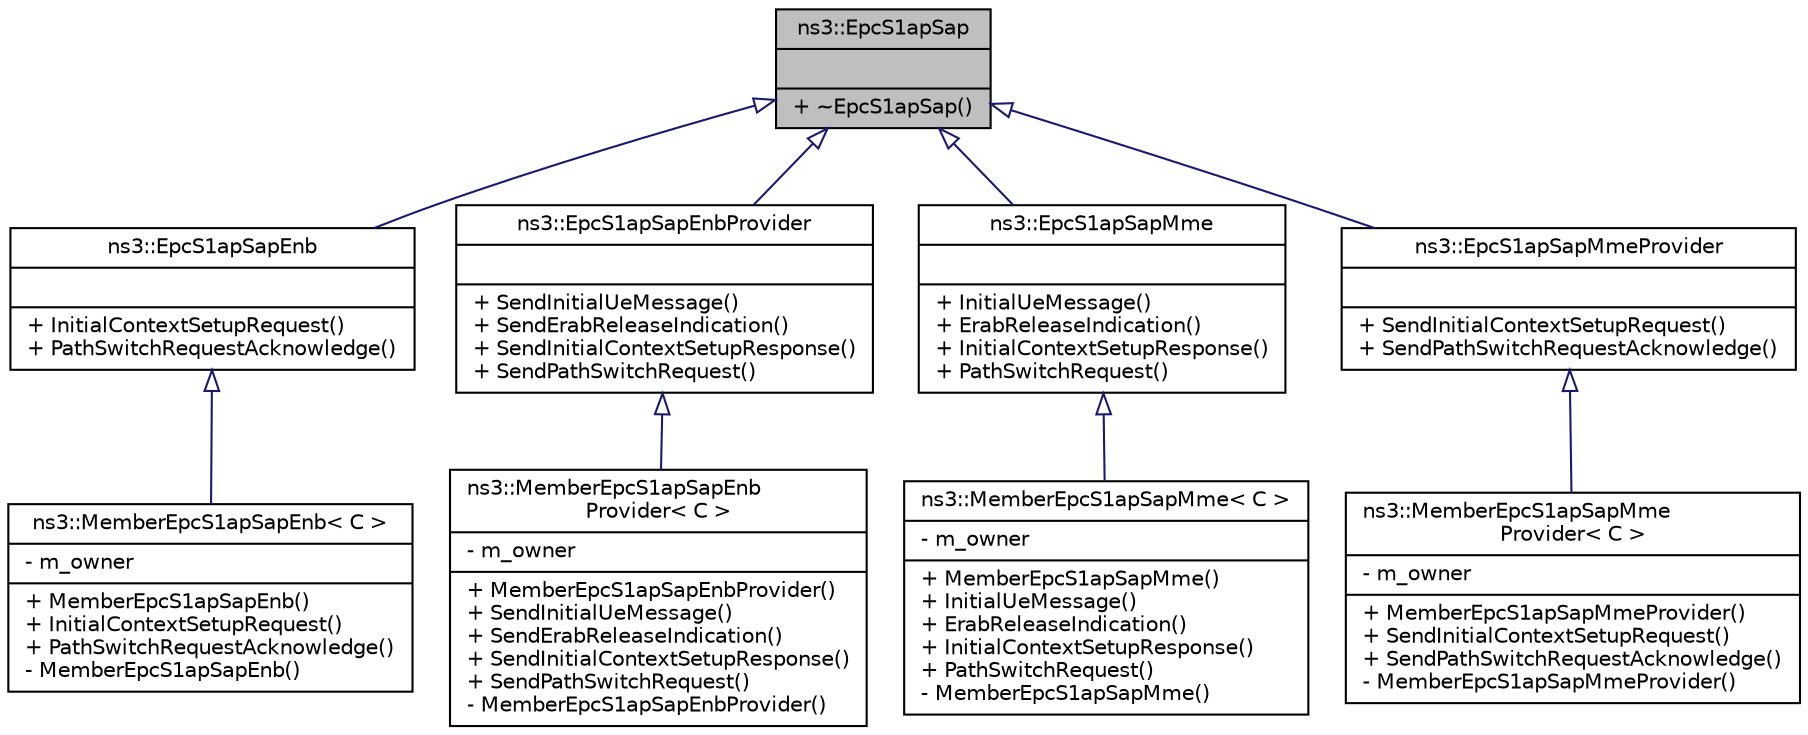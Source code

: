 digraph "ns3::EpcS1apSap"
{
  edge [fontname="Helvetica",fontsize="10",labelfontname="Helvetica",labelfontsize="10"];
  node [fontname="Helvetica",fontsize="10",shape=record];
  Node1 [label="{ns3::EpcS1apSap\n||+ ~EpcS1apSap()\l}",height=0.2,width=0.4,color="black", fillcolor="grey75", style="filled", fontcolor="black"];
  Node1 -> Node2 [dir="back",color="midnightblue",fontsize="10",style="solid",arrowtail="onormal"];
  Node2 [label="{ns3::EpcS1apSapEnb\n||+ InitialContextSetupRequest()\l+ PathSwitchRequestAcknowledge()\l}",height=0.2,width=0.4,color="black", fillcolor="white", style="filled",URL="$d5/d85/classns3_1_1EpcS1apSapEnb.html"];
  Node2 -> Node3 [dir="back",color="midnightblue",fontsize="10",style="solid",arrowtail="onormal"];
  Node3 [label="{ns3::MemberEpcS1apSapEnb\< C \>\n|- m_owner\l|+ MemberEpcS1apSapEnb()\l+ InitialContextSetupRequest()\l+ PathSwitchRequestAcknowledge()\l- MemberEpcS1apSapEnb()\l}",height=0.2,width=0.4,color="black", fillcolor="white", style="filled",URL="$d6/d5b/classns3_1_1MemberEpcS1apSapEnb.html"];
  Node1 -> Node4 [dir="back",color="midnightblue",fontsize="10",style="solid",arrowtail="onormal"];
  Node4 [label="{ns3::EpcS1apSapEnbProvider\n||+ SendInitialUeMessage()\l+ SendErabReleaseIndication()\l+ SendInitialContextSetupResponse()\l+ SendPathSwitchRequest()\l}",height=0.2,width=0.4,color="black", fillcolor="white", style="filled",URL="$d7/dc1/classns3_1_1EpcS1apSapEnbProvider.html"];
  Node4 -> Node5 [dir="back",color="midnightblue",fontsize="10",style="solid",arrowtail="onormal"];
  Node5 [label="{ns3::MemberEpcS1apSapEnb\lProvider\< C \>\n|- m_owner\l|+ MemberEpcS1apSapEnbProvider()\l+ SendInitialUeMessage()\l+ SendErabReleaseIndication()\l+ SendInitialContextSetupResponse()\l+ SendPathSwitchRequest()\l- MemberEpcS1apSapEnbProvider()\l}",height=0.2,width=0.4,color="black", fillcolor="white", style="filled",URL="$d7/d24/classns3_1_1MemberEpcS1apSapEnbProvider.html"];
  Node1 -> Node6 [dir="back",color="midnightblue",fontsize="10",style="solid",arrowtail="onormal"];
  Node6 [label="{ns3::EpcS1apSapMme\n||+ InitialUeMessage()\l+ ErabReleaseIndication()\l+ InitialContextSetupResponse()\l+ PathSwitchRequest()\l}",height=0.2,width=0.4,color="black", fillcolor="white", style="filled",URL="$d7/da4/classns3_1_1EpcS1apSapMme.html"];
  Node6 -> Node7 [dir="back",color="midnightblue",fontsize="10",style="solid",arrowtail="onormal"];
  Node7 [label="{ns3::MemberEpcS1apSapMme\< C \>\n|- m_owner\l|+ MemberEpcS1apSapMme()\l+ InitialUeMessage()\l+ ErabReleaseIndication()\l+ InitialContextSetupResponse()\l+ PathSwitchRequest()\l- MemberEpcS1apSapMme()\l}",height=0.2,width=0.4,color="black", fillcolor="white", style="filled",URL="$d9/da4/classns3_1_1MemberEpcS1apSapMme.html"];
  Node1 -> Node8 [dir="back",color="midnightblue",fontsize="10",style="solid",arrowtail="onormal"];
  Node8 [label="{ns3::EpcS1apSapMmeProvider\n||+ SendInitialContextSetupRequest()\l+ SendPathSwitchRequestAcknowledge()\l}",height=0.2,width=0.4,color="black", fillcolor="white", style="filled",URL="$d3/d07/classns3_1_1EpcS1apSapMmeProvider.html"];
  Node8 -> Node9 [dir="back",color="midnightblue",fontsize="10",style="solid",arrowtail="onormal"];
  Node9 [label="{ns3::MemberEpcS1apSapMme\lProvider\< C \>\n|- m_owner\l|+ MemberEpcS1apSapMmeProvider()\l+ SendInitialContextSetupRequest()\l+ SendPathSwitchRequestAcknowledge()\l- MemberEpcS1apSapMmeProvider()\l}",height=0.2,width=0.4,color="black", fillcolor="white", style="filled",URL="$d4/d6d/classns3_1_1MemberEpcS1apSapMmeProvider.html"];
}
